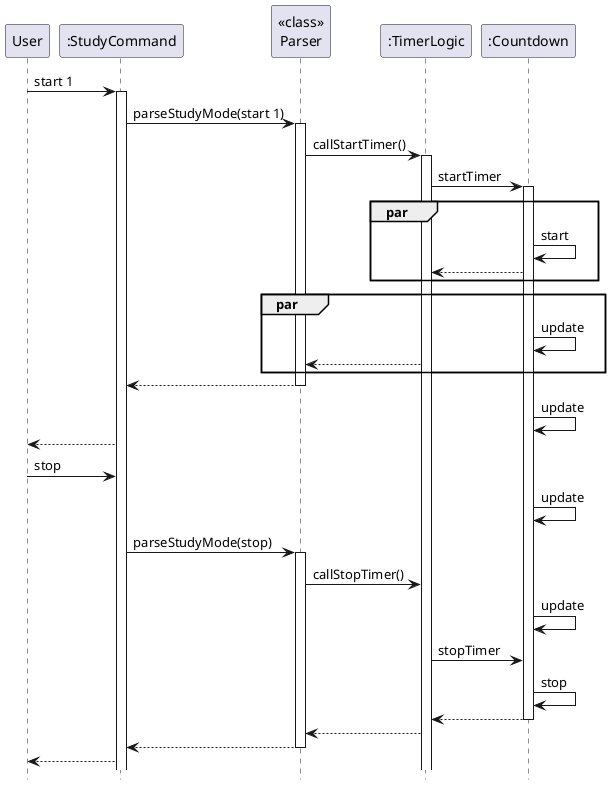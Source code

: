 @startuml

hide footbox
participant User
participant StudyCommand as ":StudyCommand"
participant Parser as "<<class>>\nParser"
participant TimerLogic as ":TimerLogic"
participant Timer as ":Countdown"

User -> StudyCommand: start 1
activate StudyCommand

StudyCommand -> Parser: parseStudyMode(start 1)
activate Parser

Parser -> TimerLogic: callStartTimer()
activate TimerLogic

TimerLogic -> Timer: startTimer
activate Timer

par
Timer -> Timer: start
Timer --> TimerLogic
end

par
Timer -> Timer: update
TimerLogic --> Parser
end

Parser --> StudyCommand
deactivate Parser

Timer -> Timer: update
StudyCommand --> User
User -> StudyCommand: stop
Timer -> Timer: update

StudyCommand -> Parser: parseStudyMode(stop)
activate Parser

Parser -> TimerLogic: callStopTimer()
Timer -> Timer: update
TimerLogic -> Timer: stopTimer
Timer -> Timer: stop

Timer --> TimerLogic
deactivate Timer

TimerLogic --> Parser

Parser --> StudyCommand
deactivate Parser

StudyCommand --> User
@enduml